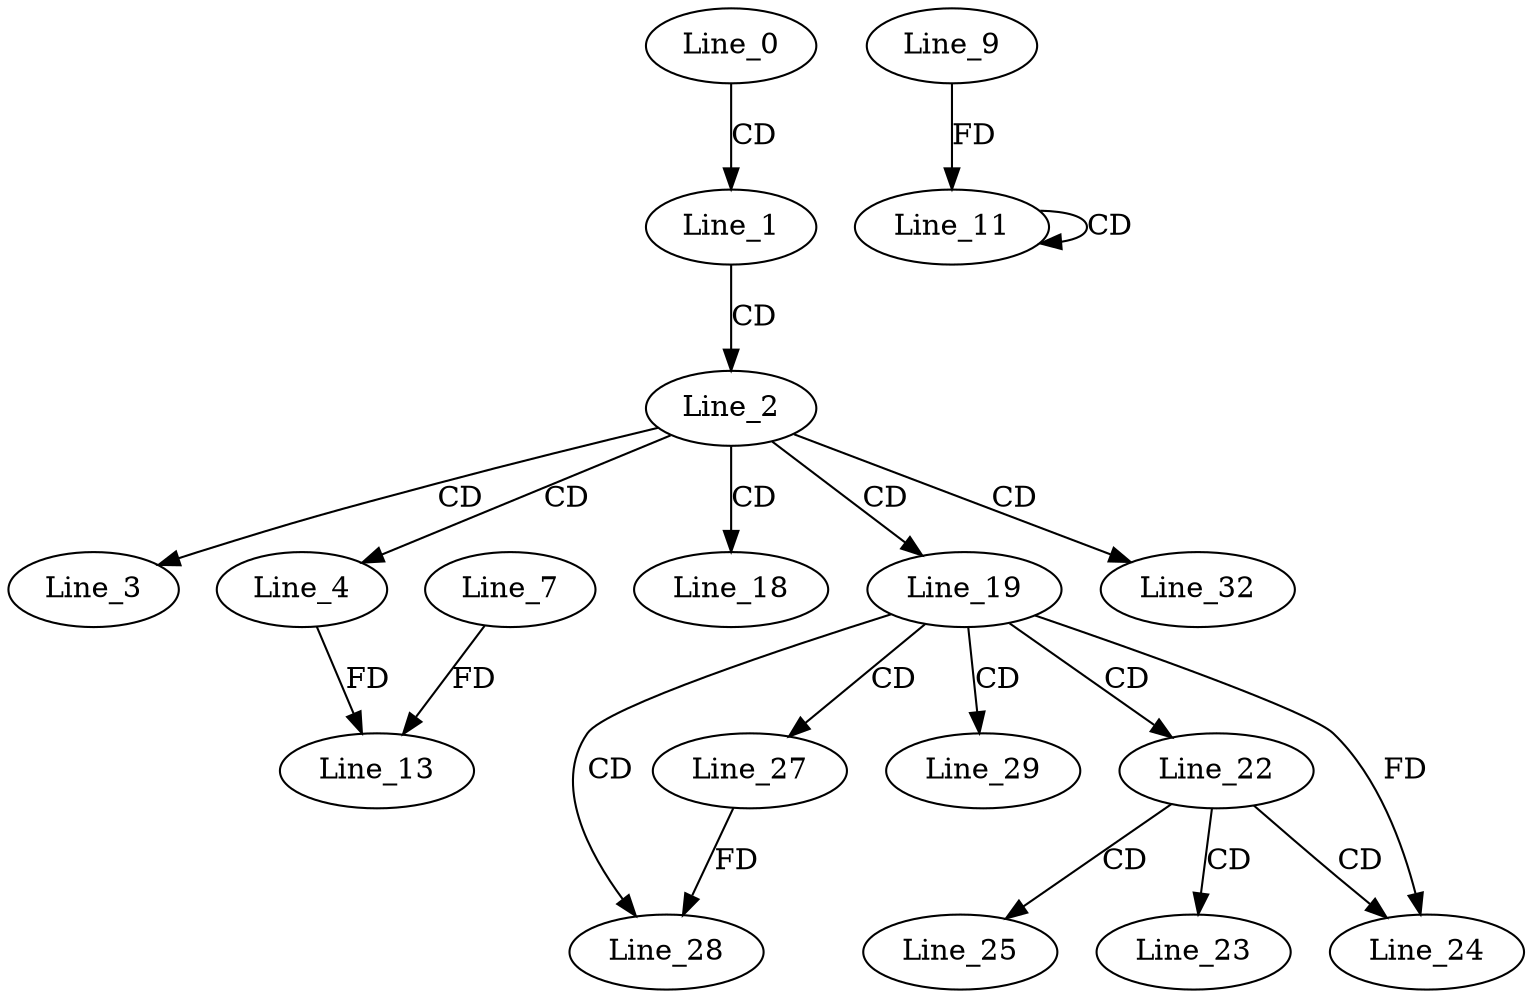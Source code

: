 digraph G {
  Line_0;
  Line_1;
  Line_2;
  Line_3;
  Line_4;
  Line_11;
  Line_11;
  Line_9;
  Line_7;
  Line_13;
  Line_18;
  Line_19;
  Line_19;
  Line_22;
  Line_23;
  Line_24;
  Line_25;
  Line_27;
  Line_28;
  Line_29;
  Line_32;
  Line_0 -> Line_1 [ label="CD" ];
  Line_1 -> Line_2 [ label="CD" ];
  Line_2 -> Line_3 [ label="CD" ];
  Line_2 -> Line_4 [ label="CD" ];
  Line_11 -> Line_11 [ label="CD" ];
  Line_9 -> Line_11 [ label="FD" ];
  Line_7 -> Line_13 [ label="FD" ];
  Line_4 -> Line_13 [ label="FD" ];
  Line_2 -> Line_18 [ label="CD" ];
  Line_2 -> Line_19 [ label="CD" ];
  Line_19 -> Line_22 [ label="CD" ];
  Line_22 -> Line_23 [ label="CD" ];
  Line_22 -> Line_24 [ label="CD" ];
  Line_19 -> Line_24 [ label="FD" ];
  Line_22 -> Line_25 [ label="CD" ];
  Line_19 -> Line_27 [ label="CD" ];
  Line_19 -> Line_28 [ label="CD" ];
  Line_27 -> Line_28 [ label="FD" ];
  Line_19 -> Line_29 [ label="CD" ];
  Line_2 -> Line_32 [ label="CD" ];
}
